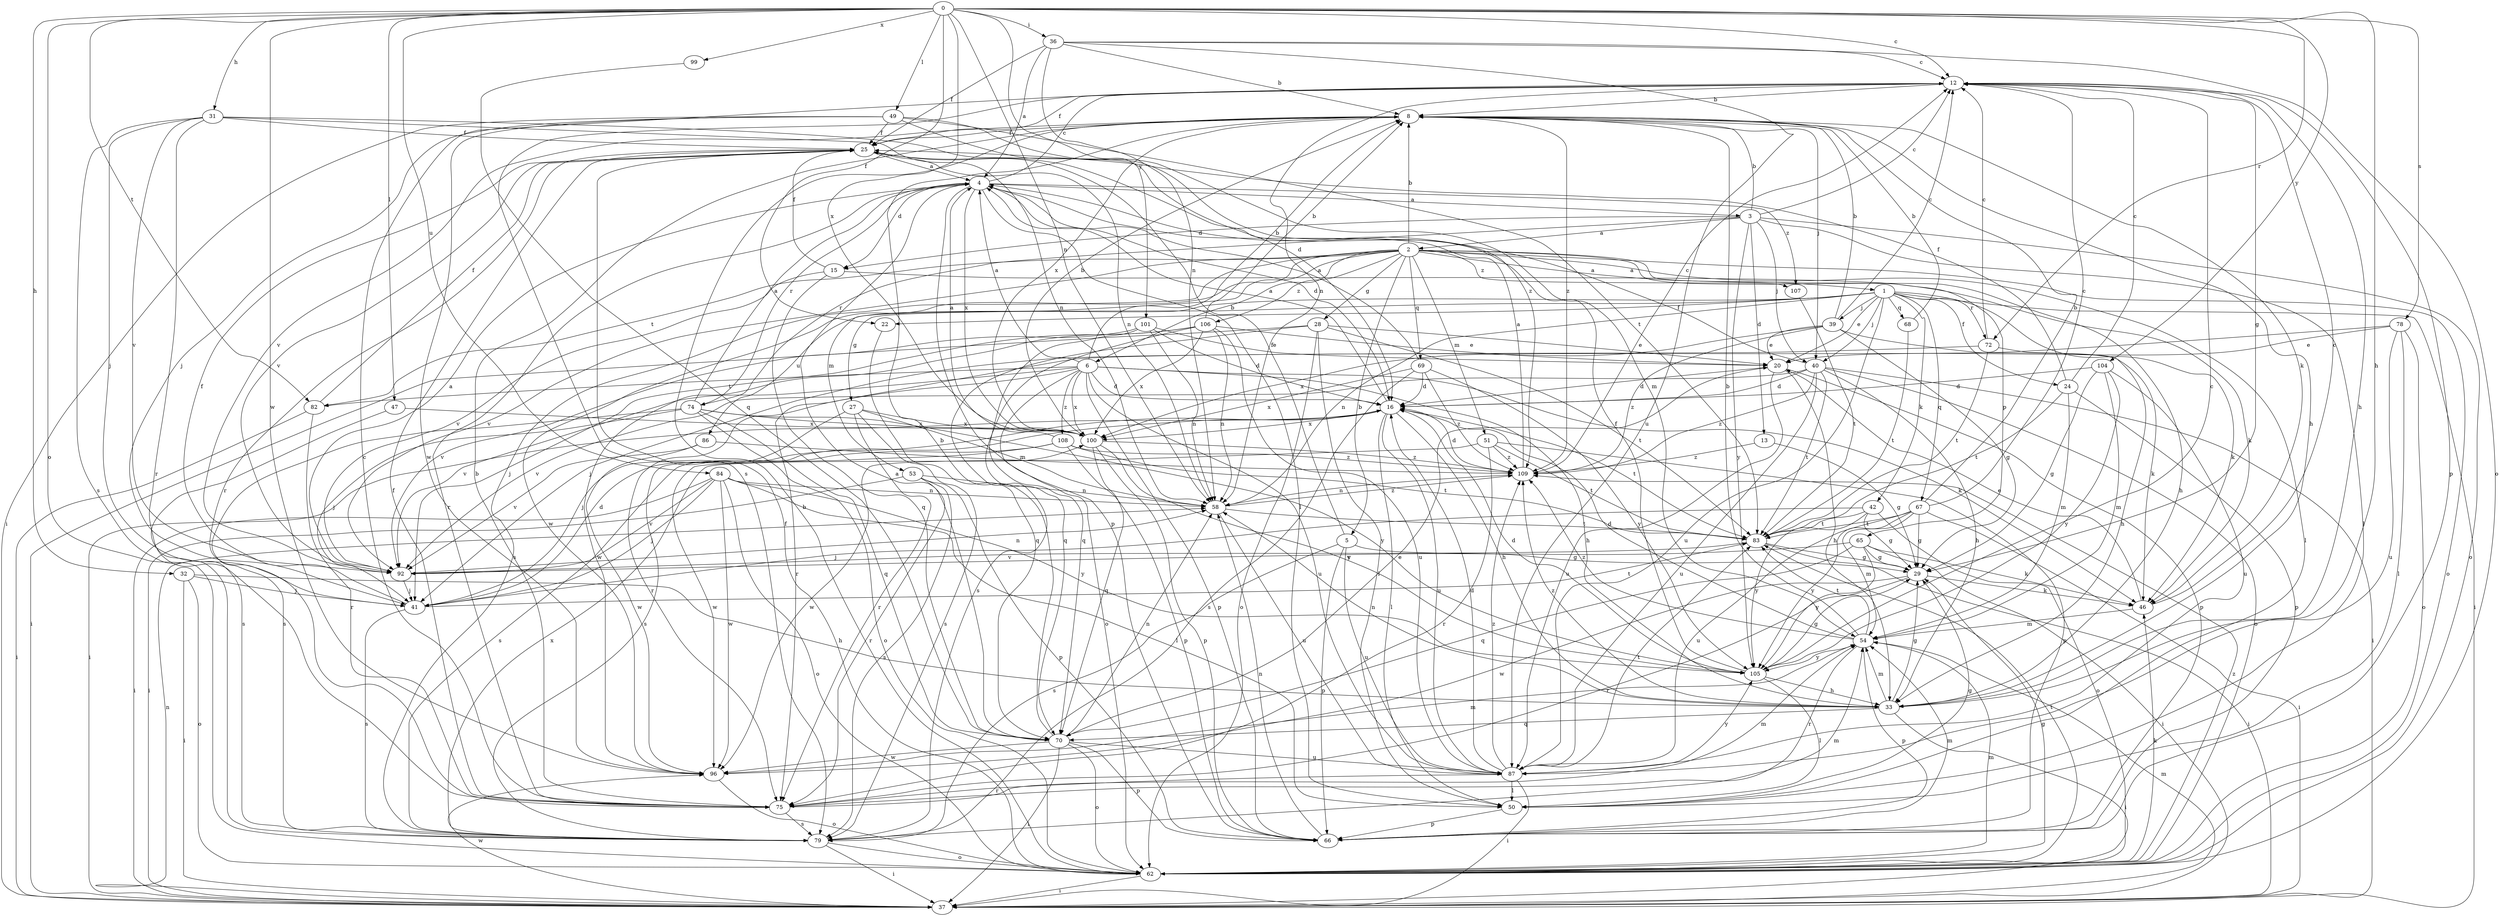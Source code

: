 strict digraph  {
0;
1;
2;
3;
4;
5;
6;
8;
12;
13;
15;
16;
20;
22;
24;
25;
27;
28;
29;
31;
32;
33;
36;
37;
39;
40;
41;
42;
46;
47;
49;
50;
51;
53;
54;
58;
62;
65;
66;
67;
68;
69;
70;
72;
74;
75;
78;
79;
82;
83;
84;
86;
87;
92;
96;
99;
100;
101;
104;
105;
106;
107;
108;
109;
0 -> 12  [label=c];
0 -> 22  [label=f];
0 -> 31  [label=h];
0 -> 32  [label=h];
0 -> 33  [label=h];
0 -> 36  [label=i];
0 -> 47  [label=l];
0 -> 49  [label=l];
0 -> 58  [label=n];
0 -> 62  [label=o];
0 -> 72  [label=r];
0 -> 78  [label=s];
0 -> 82  [label=t];
0 -> 84  [label=u];
0 -> 96  [label=w];
0 -> 99  [label=x];
0 -> 100  [label=x];
0 -> 101  [label=y];
0 -> 104  [label=y];
1 -> 20  [label=e];
1 -> 22  [label=f];
1 -> 24  [label=f];
1 -> 27  [label=g];
1 -> 37  [label=i];
1 -> 39  [label=j];
1 -> 40  [label=j];
1 -> 42  [label=k];
1 -> 46  [label=k];
1 -> 58  [label=n];
1 -> 67  [label=q];
1 -> 68  [label=q];
1 -> 72  [label=r];
1 -> 86  [label=u];
1 -> 87  [label=u];
2 -> 1  [label=a];
2 -> 5  [label=b];
2 -> 6  [label=b];
2 -> 8  [label=b];
2 -> 28  [label=g];
2 -> 33  [label=h];
2 -> 50  [label=l];
2 -> 51  [label=m];
2 -> 53  [label=m];
2 -> 62  [label=o];
2 -> 65  [label=p];
2 -> 69  [label=q];
2 -> 79  [label=s];
2 -> 82  [label=t];
2 -> 92  [label=v];
2 -> 96  [label=w];
2 -> 106  [label=z];
2 -> 107  [label=z];
3 -> 2  [label=a];
3 -> 8  [label=b];
3 -> 12  [label=c];
3 -> 13  [label=d];
3 -> 15  [label=d];
3 -> 40  [label=j];
3 -> 50  [label=l];
3 -> 62  [label=o];
3 -> 74  [label=r];
3 -> 105  [label=y];
4 -> 3  [label=a];
4 -> 12  [label=c];
4 -> 15  [label=d];
4 -> 16  [label=d];
4 -> 50  [label=l];
4 -> 66  [label=p];
4 -> 74  [label=r];
4 -> 75  [label=r];
4 -> 100  [label=x];
4 -> 107  [label=z];
5 -> 25  [label=f];
5 -> 29  [label=g];
5 -> 66  [label=p];
5 -> 79  [label=s];
5 -> 87  [label=u];
6 -> 4  [label=a];
6 -> 8  [label=b];
6 -> 16  [label=d];
6 -> 33  [label=h];
6 -> 46  [label=k];
6 -> 62  [label=o];
6 -> 66  [label=p];
6 -> 75  [label=r];
6 -> 82  [label=t];
6 -> 87  [label=u];
6 -> 92  [label=v];
6 -> 100  [label=x];
6 -> 108  [label=z];
8 -> 25  [label=f];
8 -> 33  [label=h];
8 -> 40  [label=j];
8 -> 46  [label=k];
8 -> 92  [label=v];
8 -> 100  [label=x];
8 -> 109  [label=z];
12 -> 8  [label=b];
12 -> 25  [label=f];
12 -> 29  [label=g];
12 -> 33  [label=h];
12 -> 58  [label=n];
12 -> 66  [label=p];
12 -> 79  [label=s];
13 -> 29  [label=g];
13 -> 109  [label=z];
15 -> 25  [label=f];
15 -> 46  [label=k];
15 -> 70  [label=q];
15 -> 92  [label=v];
16 -> 4  [label=a];
16 -> 33  [label=h];
16 -> 37  [label=i];
16 -> 50  [label=l];
16 -> 79  [label=s];
16 -> 83  [label=t];
16 -> 87  [label=u];
16 -> 100  [label=x];
20 -> 16  [label=d];
20 -> 33  [label=h];
20 -> 66  [label=p];
20 -> 87  [label=u];
22 -> 70  [label=q];
24 -> 12  [label=c];
24 -> 25  [label=f];
24 -> 54  [label=m];
24 -> 66  [label=p];
24 -> 83  [label=t];
25 -> 4  [label=a];
25 -> 58  [label=n];
25 -> 75  [label=r];
25 -> 92  [label=v];
27 -> 41  [label=j];
27 -> 58  [label=n];
27 -> 75  [label=r];
27 -> 79  [label=s];
27 -> 100  [label=x];
28 -> 20  [label=e];
28 -> 37  [label=i];
28 -> 50  [label=l];
28 -> 62  [label=o];
28 -> 79  [label=s];
28 -> 83  [label=t];
29 -> 46  [label=k];
29 -> 75  [label=r];
29 -> 96  [label=w];
31 -> 16  [label=d];
31 -> 25  [label=f];
31 -> 41  [label=j];
31 -> 58  [label=n];
31 -> 75  [label=r];
31 -> 79  [label=s];
31 -> 92  [label=v];
32 -> 33  [label=h];
32 -> 37  [label=i];
32 -> 41  [label=j];
32 -> 62  [label=o];
33 -> 29  [label=g];
33 -> 37  [label=i];
33 -> 54  [label=m];
33 -> 58  [label=n];
33 -> 70  [label=q];
33 -> 109  [label=z];
36 -> 4  [label=a];
36 -> 8  [label=b];
36 -> 12  [label=c];
36 -> 25  [label=f];
36 -> 58  [label=n];
36 -> 62  [label=o];
36 -> 87  [label=u];
37 -> 54  [label=m];
37 -> 58  [label=n];
37 -> 96  [label=w];
39 -> 8  [label=b];
39 -> 12  [label=c];
39 -> 20  [label=e];
39 -> 29  [label=g];
39 -> 46  [label=k];
39 -> 100  [label=x];
39 -> 109  [label=z];
40 -> 4  [label=a];
40 -> 16  [label=d];
40 -> 33  [label=h];
40 -> 37  [label=i];
40 -> 62  [label=o];
40 -> 83  [label=t];
40 -> 87  [label=u];
40 -> 92  [label=v];
40 -> 109  [label=z];
41 -> 16  [label=d];
41 -> 25  [label=f];
41 -> 79  [label=s];
41 -> 83  [label=t];
42 -> 29  [label=g];
42 -> 41  [label=j];
42 -> 62  [label=o];
42 -> 83  [label=t];
42 -> 105  [label=y];
46 -> 12  [label=c];
46 -> 20  [label=e];
46 -> 54  [label=m];
47 -> 79  [label=s];
47 -> 100  [label=x];
49 -> 25  [label=f];
49 -> 37  [label=i];
49 -> 41  [label=j];
49 -> 54  [label=m];
49 -> 83  [label=t];
49 -> 96  [label=w];
49 -> 109  [label=z];
50 -> 29  [label=g];
50 -> 66  [label=p];
51 -> 66  [label=p];
51 -> 75  [label=r];
51 -> 83  [label=t];
51 -> 96  [label=w];
51 -> 109  [label=z];
53 -> 37  [label=i];
53 -> 58  [label=n];
53 -> 66  [label=p];
53 -> 75  [label=r];
53 -> 79  [label=s];
54 -> 8  [label=b];
54 -> 16  [label=d];
54 -> 66  [label=p];
54 -> 75  [label=r];
54 -> 83  [label=t];
54 -> 105  [label=y];
54 -> 109  [label=z];
58 -> 83  [label=t];
58 -> 87  [label=u];
58 -> 109  [label=z];
62 -> 8  [label=b];
62 -> 25  [label=f];
62 -> 29  [label=g];
62 -> 37  [label=i];
62 -> 46  [label=k];
62 -> 54  [label=m];
62 -> 83  [label=t];
62 -> 109  [label=z];
65 -> 29  [label=g];
65 -> 37  [label=i];
65 -> 46  [label=k];
65 -> 70  [label=q];
65 -> 92  [label=v];
65 -> 105  [label=y];
66 -> 54  [label=m];
66 -> 58  [label=n];
67 -> 8  [label=b];
67 -> 12  [label=c];
67 -> 29  [label=g];
67 -> 37  [label=i];
67 -> 54  [label=m];
67 -> 83  [label=t];
67 -> 87  [label=u];
67 -> 105  [label=y];
68 -> 8  [label=b];
68 -> 83  [label=t];
69 -> 4  [label=a];
69 -> 16  [label=d];
69 -> 79  [label=s];
69 -> 100  [label=x];
69 -> 105  [label=y];
69 -> 109  [label=z];
70 -> 4  [label=a];
70 -> 8  [label=b];
70 -> 20  [label=e];
70 -> 37  [label=i];
70 -> 58  [label=n];
70 -> 62  [label=o];
70 -> 66  [label=p];
70 -> 87  [label=u];
70 -> 96  [label=w];
72 -> 12  [label=c];
72 -> 33  [label=h];
72 -> 41  [label=j];
72 -> 83  [label=t];
74 -> 4  [label=a];
74 -> 41  [label=j];
74 -> 62  [label=o];
74 -> 70  [label=q];
74 -> 79  [label=s];
74 -> 100  [label=x];
74 -> 105  [label=y];
75 -> 8  [label=b];
75 -> 12  [label=c];
75 -> 25  [label=f];
75 -> 54  [label=m];
75 -> 79  [label=s];
78 -> 20  [label=e];
78 -> 50  [label=l];
78 -> 62  [label=o];
78 -> 75  [label=r];
78 -> 87  [label=u];
79 -> 37  [label=i];
79 -> 54  [label=m];
79 -> 62  [label=o];
79 -> 100  [label=x];
82 -> 25  [label=f];
82 -> 37  [label=i];
82 -> 75  [label=r];
83 -> 29  [label=g];
83 -> 37  [label=i];
83 -> 92  [label=v];
84 -> 37  [label=i];
84 -> 41  [label=j];
84 -> 50  [label=l];
84 -> 58  [label=n];
84 -> 62  [label=o];
84 -> 92  [label=v];
84 -> 96  [label=w];
84 -> 105  [label=y];
86 -> 92  [label=v];
86 -> 96  [label=w];
86 -> 109  [label=z];
87 -> 16  [label=d];
87 -> 37  [label=i];
87 -> 50  [label=l];
87 -> 75  [label=r];
87 -> 83  [label=t];
87 -> 105  [label=y];
87 -> 109  [label=z];
92 -> 4  [label=a];
92 -> 41  [label=j];
92 -> 58  [label=n];
96 -> 54  [label=m];
96 -> 62  [label=o];
99 -> 70  [label=q];
100 -> 8  [label=b];
100 -> 66  [label=p];
100 -> 70  [label=q];
100 -> 105  [label=y];
100 -> 109  [label=z];
101 -> 16  [label=d];
101 -> 20  [label=e];
101 -> 58  [label=n];
101 -> 70  [label=q];
101 -> 92  [label=v];
104 -> 16  [label=d];
104 -> 29  [label=g];
104 -> 54  [label=m];
104 -> 87  [label=u];
104 -> 105  [label=y];
105 -> 12  [label=c];
105 -> 16  [label=d];
105 -> 25  [label=f];
105 -> 29  [label=g];
105 -> 33  [label=h];
105 -> 50  [label=l];
106 -> 8  [label=b];
106 -> 20  [label=e];
106 -> 41  [label=j];
106 -> 58  [label=n];
106 -> 70  [label=q];
106 -> 87  [label=u];
106 -> 96  [label=w];
106 -> 100  [label=x];
107 -> 83  [label=t];
108 -> 4  [label=a];
108 -> 66  [label=p];
108 -> 79  [label=s];
108 -> 83  [label=t];
108 -> 96  [label=w];
108 -> 109  [label=z];
109 -> 4  [label=a];
109 -> 12  [label=c];
109 -> 16  [label=d];
109 -> 58  [label=n];
}
